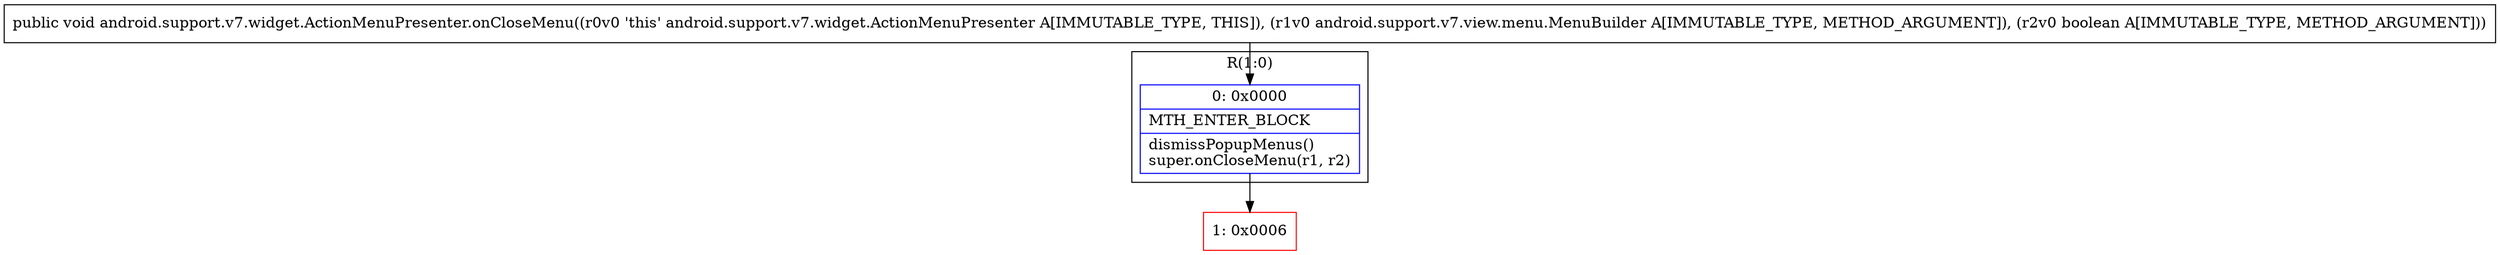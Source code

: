 digraph "CFG forandroid.support.v7.widget.ActionMenuPresenter.onCloseMenu(Landroid\/support\/v7\/view\/menu\/MenuBuilder;Z)V" {
subgraph cluster_Region_1253745188 {
label = "R(1:0)";
node [shape=record,color=blue];
Node_0 [shape=record,label="{0\:\ 0x0000|MTH_ENTER_BLOCK\l|dismissPopupMenus()\lsuper.onCloseMenu(r1, r2)\l}"];
}
Node_1 [shape=record,color=red,label="{1\:\ 0x0006}"];
MethodNode[shape=record,label="{public void android.support.v7.widget.ActionMenuPresenter.onCloseMenu((r0v0 'this' android.support.v7.widget.ActionMenuPresenter A[IMMUTABLE_TYPE, THIS]), (r1v0 android.support.v7.view.menu.MenuBuilder A[IMMUTABLE_TYPE, METHOD_ARGUMENT]), (r2v0 boolean A[IMMUTABLE_TYPE, METHOD_ARGUMENT])) }"];
MethodNode -> Node_0;
Node_0 -> Node_1;
}

